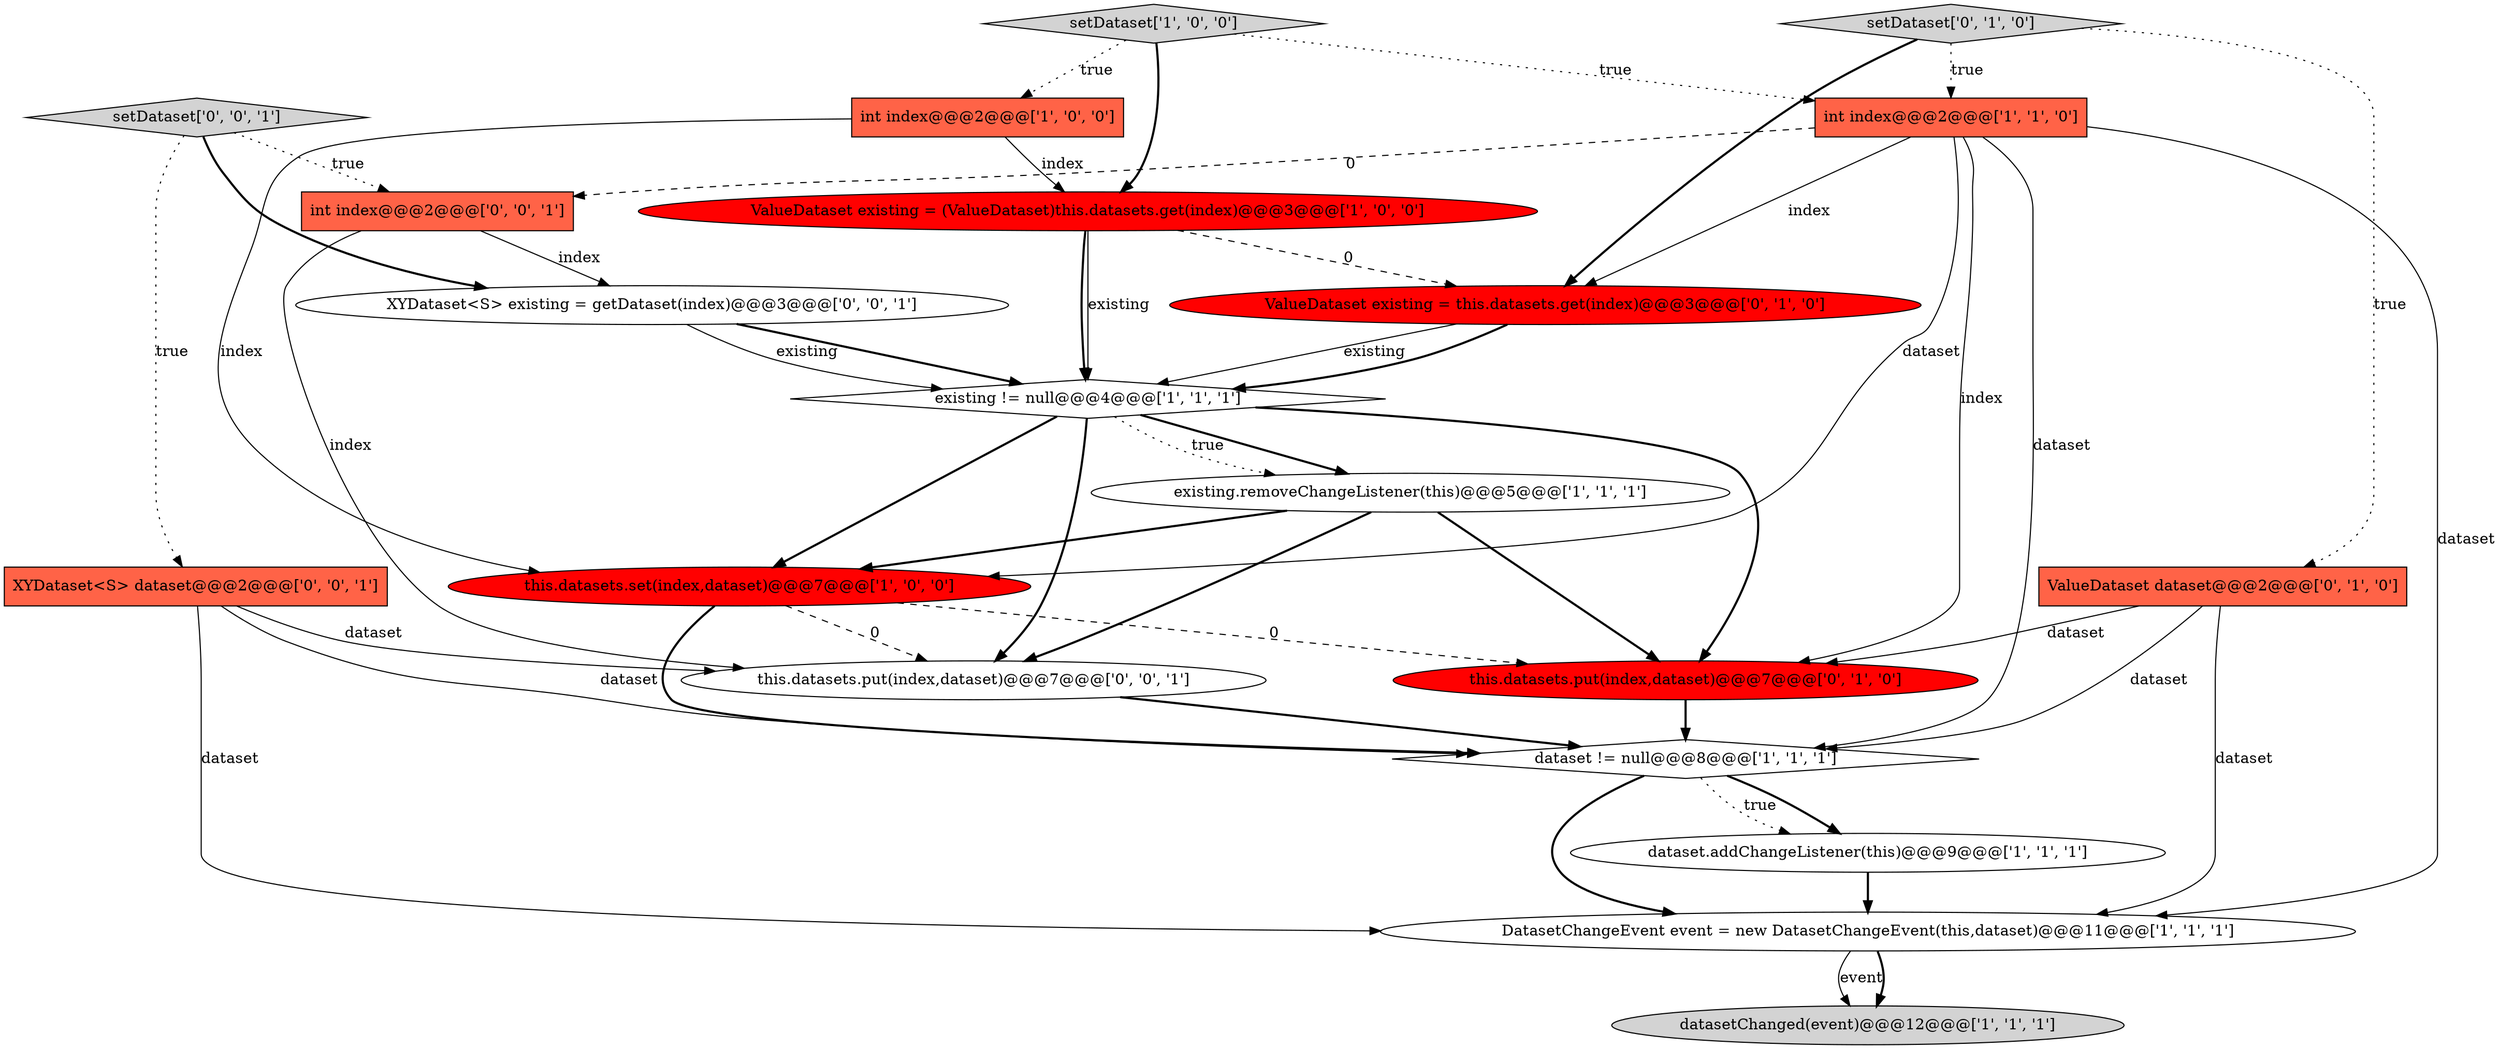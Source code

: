 digraph {
12 [style = filled, label = "ValueDataset existing = this.datasets.get(index)@@@3@@@['0', '1', '0']", fillcolor = red, shape = ellipse image = "AAA1AAABBB2BBB"];
10 [style = filled, label = "dataset != null@@@8@@@['1', '1', '1']", fillcolor = white, shape = diamond image = "AAA0AAABBB1BBB"];
5 [style = filled, label = "datasetChanged(event)@@@12@@@['1', '1', '1']", fillcolor = lightgray, shape = ellipse image = "AAA0AAABBB1BBB"];
17 [style = filled, label = "this.datasets.put(index,dataset)@@@7@@@['0', '0', '1']", fillcolor = white, shape = ellipse image = "AAA0AAABBB3BBB"];
18 [style = filled, label = "XYDataset<S> dataset@@@2@@@['0', '0', '1']", fillcolor = tomato, shape = box image = "AAA0AAABBB3BBB"];
1 [style = filled, label = "existing.removeChangeListener(this)@@@5@@@['1', '1', '1']", fillcolor = white, shape = ellipse image = "AAA0AAABBB1BBB"];
9 [style = filled, label = "this.datasets.set(index,dataset)@@@7@@@['1', '0', '0']", fillcolor = red, shape = ellipse image = "AAA1AAABBB1BBB"];
0 [style = filled, label = "int index@@@2@@@['1', '0', '0']", fillcolor = tomato, shape = box image = "AAA0AAABBB1BBB"];
14 [style = filled, label = "this.datasets.put(index,dataset)@@@7@@@['0', '1', '0']", fillcolor = red, shape = ellipse image = "AAA1AAABBB2BBB"];
8 [style = filled, label = "ValueDataset existing = (ValueDataset)this.datasets.get(index)@@@3@@@['1', '0', '0']", fillcolor = red, shape = ellipse image = "AAA1AAABBB1BBB"];
4 [style = filled, label = "int index@@@2@@@['1', '1', '0']", fillcolor = tomato, shape = box image = "AAA0AAABBB1BBB"];
3 [style = filled, label = "existing != null@@@4@@@['1', '1', '1']", fillcolor = white, shape = diamond image = "AAA0AAABBB1BBB"];
2 [style = filled, label = "dataset.addChangeListener(this)@@@9@@@['1', '1', '1']", fillcolor = white, shape = ellipse image = "AAA0AAABBB1BBB"];
13 [style = filled, label = "ValueDataset dataset@@@2@@@['0', '1', '0']", fillcolor = tomato, shape = box image = "AAA0AAABBB2BBB"];
6 [style = filled, label = "setDataset['1', '0', '0']", fillcolor = lightgray, shape = diamond image = "AAA0AAABBB1BBB"];
15 [style = filled, label = "XYDataset<S> existing = getDataset(index)@@@3@@@['0', '0', '1']", fillcolor = white, shape = ellipse image = "AAA0AAABBB3BBB"];
16 [style = filled, label = "setDataset['0', '0', '1']", fillcolor = lightgray, shape = diamond image = "AAA0AAABBB3BBB"];
7 [style = filled, label = "DatasetChangeEvent event = new DatasetChangeEvent(this,dataset)@@@11@@@['1', '1', '1']", fillcolor = white, shape = ellipse image = "AAA0AAABBB1BBB"];
19 [style = filled, label = "int index@@@2@@@['0', '0', '1']", fillcolor = tomato, shape = box image = "AAA0AAABBB3BBB"];
11 [style = filled, label = "setDataset['0', '1', '0']", fillcolor = lightgray, shape = diamond image = "AAA0AAABBB2BBB"];
18->7 [style = solid, label="dataset"];
17->10 [style = bold, label=""];
16->15 [style = bold, label=""];
12->3 [style = solid, label="existing"];
16->19 [style = dotted, label="true"];
18->10 [style = solid, label="dataset"];
4->9 [style = solid, label="dataset"];
4->10 [style = solid, label="dataset"];
3->1 [style = bold, label=""];
8->3 [style = solid, label="existing"];
4->7 [style = solid, label="dataset"];
3->14 [style = bold, label=""];
8->3 [style = bold, label=""];
13->10 [style = solid, label="dataset"];
14->10 [style = bold, label=""];
8->12 [style = dashed, label="0"];
11->12 [style = bold, label=""];
11->4 [style = dotted, label="true"];
9->10 [style = bold, label=""];
11->13 [style = dotted, label="true"];
15->3 [style = bold, label=""];
10->7 [style = bold, label=""];
1->9 [style = bold, label=""];
4->12 [style = solid, label="index"];
1->17 [style = bold, label=""];
0->8 [style = solid, label="index"];
3->9 [style = bold, label=""];
7->5 [style = solid, label="event"];
7->5 [style = bold, label=""];
9->14 [style = dashed, label="0"];
6->4 [style = dotted, label="true"];
19->15 [style = solid, label="index"];
10->2 [style = dotted, label="true"];
19->17 [style = solid, label="index"];
18->17 [style = solid, label="dataset"];
0->9 [style = solid, label="index"];
9->17 [style = dashed, label="0"];
6->8 [style = bold, label=""];
15->3 [style = solid, label="existing"];
3->17 [style = bold, label=""];
4->19 [style = dashed, label="0"];
13->14 [style = solid, label="dataset"];
10->2 [style = bold, label=""];
1->14 [style = bold, label=""];
12->3 [style = bold, label=""];
6->0 [style = dotted, label="true"];
2->7 [style = bold, label=""];
4->14 [style = solid, label="index"];
13->7 [style = solid, label="dataset"];
3->1 [style = dotted, label="true"];
16->18 [style = dotted, label="true"];
}
